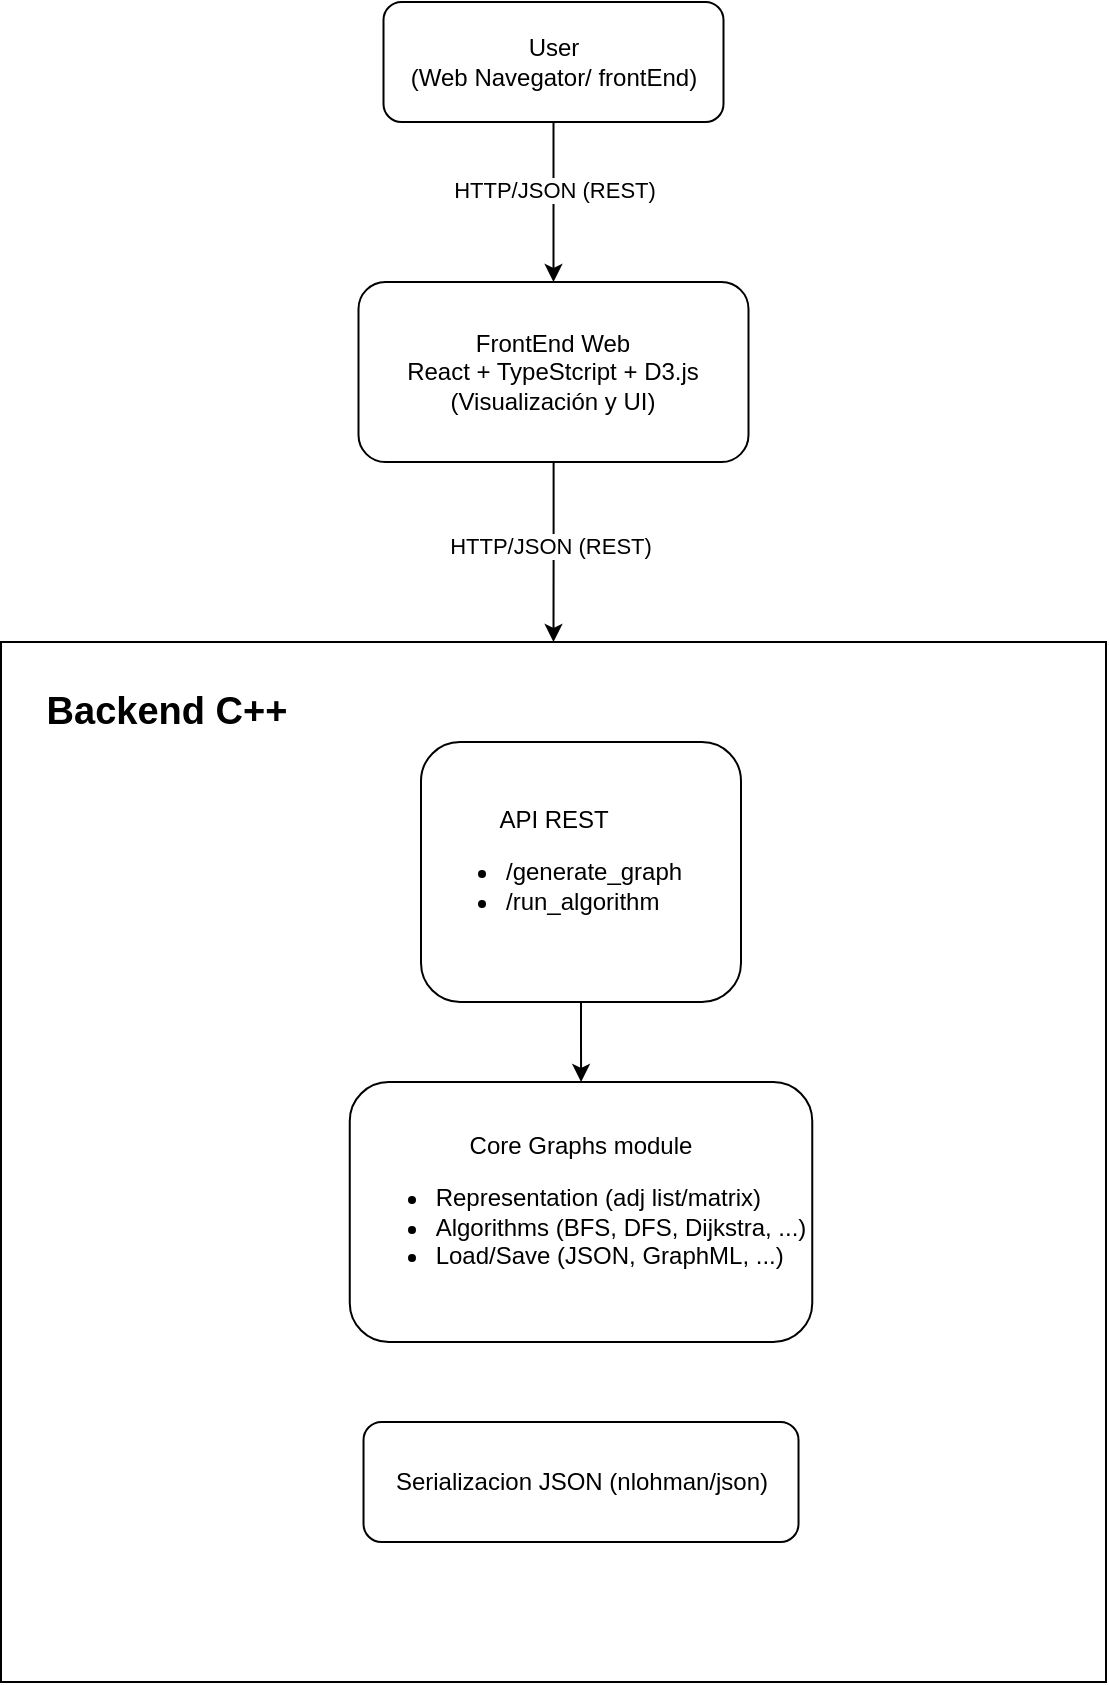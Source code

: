 <mxfile version="28.1.0">
  <diagram name="Página-1" id="fRWq5kq-AfSTJk6vT0WC">
    <mxGraphModel dx="1722" dy="919" grid="1" gridSize="10" guides="1" tooltips="1" connect="1" arrows="1" fold="1" page="1" pageScale="1" pageWidth="3300" pageHeight="4681" math="0" shadow="0">
      <root>
        <mxCell id="0" />
        <mxCell id="1" parent="0" />
        <mxCell id="jjabEbmVEw8Lbo9vZban-3" style="edgeStyle=orthogonalEdgeStyle;rounded=0;orthogonalLoop=1;jettySize=auto;html=1;entryX=0.5;entryY=0;entryDx=0;entryDy=0;" edge="1" parent="1" source="jjabEbmVEw8Lbo9vZban-1" target="jjabEbmVEw8Lbo9vZban-2">
          <mxGeometry relative="1" as="geometry" />
        </mxCell>
        <mxCell id="jjabEbmVEw8Lbo9vZban-11" value="Text" style="edgeLabel;html=1;align=center;verticalAlign=middle;resizable=0;points=[];" vertex="1" connectable="0" parent="jjabEbmVEw8Lbo9vZban-3">
          <mxGeometry x="-0.15" relative="1" as="geometry">
            <mxPoint as="offset" />
          </mxGeometry>
        </mxCell>
        <mxCell id="jjabEbmVEw8Lbo9vZban-12" value="HTTP/JSON (REST)" style="edgeLabel;html=1;align=center;verticalAlign=middle;resizable=0;points=[];" vertex="1" connectable="0" parent="jjabEbmVEw8Lbo9vZban-3">
          <mxGeometry x="-0.15" relative="1" as="geometry">
            <mxPoint as="offset" />
          </mxGeometry>
        </mxCell>
        <mxCell id="jjabEbmVEw8Lbo9vZban-7" value="" style="rounded=0;whiteSpace=wrap;html=1;" vertex="1" parent="1">
          <mxGeometry x="907.5" y="520" width="552.5" height="520" as="geometry" />
        </mxCell>
        <mxCell id="jjabEbmVEw8Lbo9vZban-1" value="User&lt;div&gt;(Web Navegator/ frontEnd)&lt;/div&gt;" style="rounded=1;whiteSpace=wrap;html=1;" vertex="1" parent="1">
          <mxGeometry x="1098.75" y="200" width="170" height="60" as="geometry" />
        </mxCell>
        <mxCell id="jjabEbmVEw8Lbo9vZban-9" style="edgeStyle=orthogonalEdgeStyle;rounded=0;orthogonalLoop=1;jettySize=auto;html=1;" edge="1" parent="1" source="jjabEbmVEw8Lbo9vZban-2" target="jjabEbmVEw8Lbo9vZban-7">
          <mxGeometry relative="1" as="geometry" />
        </mxCell>
        <mxCell id="jjabEbmVEw8Lbo9vZban-10" value="HTTP/JSON (REST)" style="edgeLabel;html=1;align=center;verticalAlign=middle;resizable=0;points=[];" vertex="1" connectable="0" parent="jjabEbmVEw8Lbo9vZban-9">
          <mxGeometry x="-0.067" y="-2" relative="1" as="geometry">
            <mxPoint as="offset" />
          </mxGeometry>
        </mxCell>
        <mxCell id="jjabEbmVEw8Lbo9vZban-2" value="FrontEnd Web&lt;div&gt;React + TypeStcript + D3.js&lt;/div&gt;&lt;div&gt;(Visualización y UI)&lt;/div&gt;" style="rounded=1;whiteSpace=wrap;html=1;" vertex="1" parent="1">
          <mxGeometry x="1086.25" y="340" width="195" height="90" as="geometry" />
        </mxCell>
        <mxCell id="jjabEbmVEw8Lbo9vZban-14" style="edgeStyle=orthogonalEdgeStyle;rounded=0;orthogonalLoop=1;jettySize=auto;html=1;" edge="1" parent="1" source="jjabEbmVEw8Lbo9vZban-4" target="jjabEbmVEw8Lbo9vZban-5">
          <mxGeometry relative="1" as="geometry" />
        </mxCell>
        <mxCell id="jjabEbmVEw8Lbo9vZban-4" value="&lt;div style=&quot;text-align: center;&quot;&gt;&lt;span style=&quot;background-color: transparent; color: light-dark(rgb(0, 0, 0), rgb(255, 255, 255));&quot;&gt;API REST&lt;/span&gt;&lt;/div&gt;&lt;div&gt;&lt;ul&gt;&lt;li style=&quot;&quot;&gt;/generate_graph&lt;/li&gt;&lt;li style=&quot;&quot;&gt;/run_algorithm&lt;/li&gt;&lt;/ul&gt;&lt;/div&gt;" style="rounded=1;whiteSpace=wrap;html=1;align=left;" vertex="1" parent="1">
          <mxGeometry x="1117.5" y="570" width="160" height="130" as="geometry" />
        </mxCell>
        <mxCell id="jjabEbmVEw8Lbo9vZban-5" value="&lt;div style=&quot;&quot;&gt;Core Graphs module&lt;/div&gt;&lt;div style=&quot;&quot;&gt;&lt;ul&gt;&lt;li style=&quot;text-align: left;&quot;&gt;Representation (adj list/matrix)&lt;/li&gt;&lt;li style=&quot;text-align: left;&quot;&gt;Algorithms (BFS, DFS, Dijkstra, ...)&lt;/li&gt;&lt;li style=&quot;text-align: left;&quot;&gt;Load/Save (JSON, GraphML, ...)&lt;/li&gt;&lt;/ul&gt;&lt;/div&gt;" style="rounded=1;whiteSpace=wrap;html=1;align=center;" vertex="1" parent="1">
          <mxGeometry x="1081.88" y="740" width="231.25" height="130" as="geometry" />
        </mxCell>
        <mxCell id="jjabEbmVEw8Lbo9vZban-6" value="&lt;div style=&quot;&quot;&gt;&lt;span style=&quot;background-color: transparent; color: light-dark(rgb(0, 0, 0), rgb(255, 255, 255));&quot;&gt;Serializacion JSON (nlohman/json)&lt;/span&gt;&lt;/div&gt;" style="rounded=1;whiteSpace=wrap;html=1;align=center;" vertex="1" parent="1">
          <mxGeometry x="1088.76" y="910" width="217.5" height="60" as="geometry" />
        </mxCell>
        <mxCell id="jjabEbmVEw8Lbo9vZban-8" value="Backend C++" style="text;html=1;align=center;verticalAlign=middle;resizable=0;points=[];autosize=1;strokeColor=none;fillColor=none;fontSize=19;fontStyle=1" vertex="1" parent="1">
          <mxGeometry x="920" y="535" width="140" height="40" as="geometry" />
        </mxCell>
      </root>
    </mxGraphModel>
  </diagram>
</mxfile>
